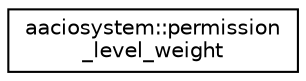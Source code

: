 digraph "Graphical Class Hierarchy"
{
  edge [fontname="Helvetica",fontsize="10",labelfontname="Helvetica",labelfontsize="10"];
  node [fontname="Helvetica",fontsize="10",shape=record];
  rankdir="LR";
  Node0 [label="aaciosystem::permission\l_level_weight",height=0.2,width=0.4,color="black", fillcolor="white", style="filled",URL="$structaaciosystem_1_1permission__level__weight.html"];
}
